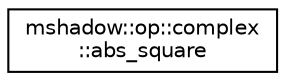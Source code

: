 digraph "Graphical Class Hierarchy"
{
 // LATEX_PDF_SIZE
  edge [fontname="Helvetica",fontsize="10",labelfontname="Helvetica",labelfontsize="10"];
  node [fontname="Helvetica",fontsize="10",shape=record];
  rankdir="LR";
  Node0 [label="mshadow::op::complex\l::abs_square",height=0.2,width=0.4,color="black", fillcolor="white", style="filled",URL="$structmshadow_1_1op_1_1complex_1_1abs__square.html",tooltip=" "];
}
